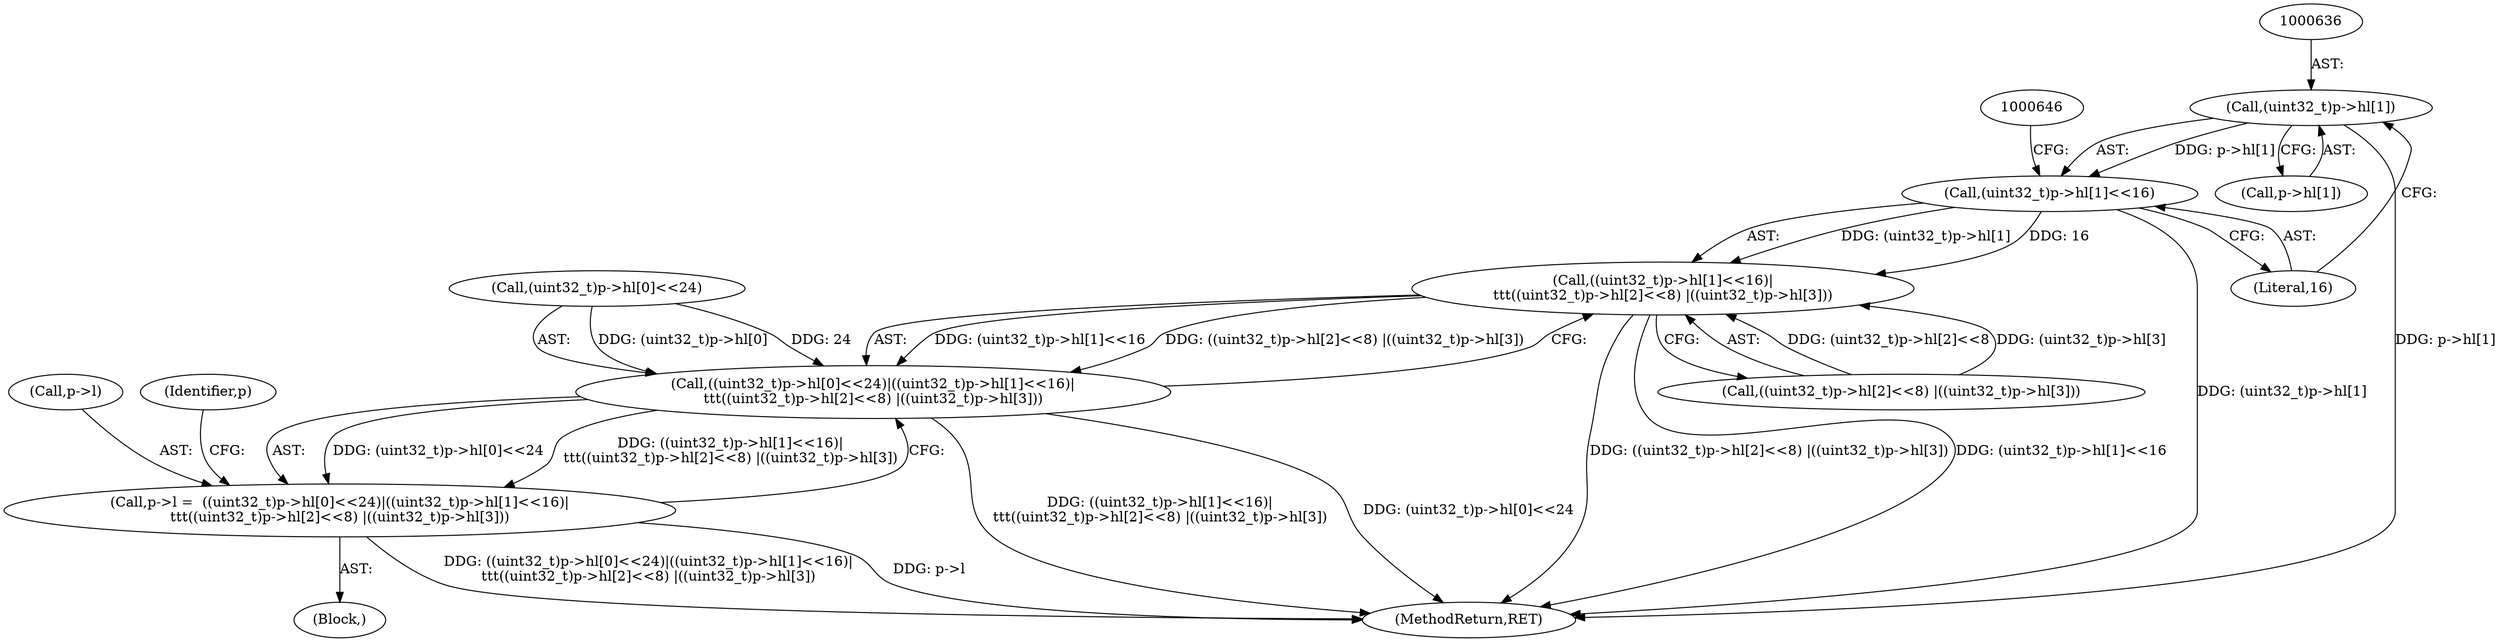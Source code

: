 digraph "0_file_59e63838913eee47f5c120a6c53d4565af638158@array" {
"1000635" [label="(Call,(uint32_t)p->hl[1])"];
"1000634" [label="(Call,(uint32_t)p->hl[1]<<16)"];
"1000633" [label="(Call,((uint32_t)p->hl[1]<<16)|\n\t\t\t((uint32_t)p->hl[2]<<8) |((uint32_t)p->hl[3]))"];
"1000623" [label="(Call,((uint32_t)p->hl[0]<<24)|((uint32_t)p->hl[1]<<16)|\n\t\t\t((uint32_t)p->hl[2]<<8) |((uint32_t)p->hl[3]))"];
"1000619" [label="(Call,p->l =  ((uint32_t)p->hl[0]<<24)|((uint32_t)p->hl[1]<<16)|\n\t\t\t((uint32_t)p->hl[2]<<8) |((uint32_t)p->hl[3]))"];
"1000637" [label="(Call,p->hl[1])"];
"1000909" [label="(MethodReturn,RET)"];
"1000619" [label="(Call,p->l =  ((uint32_t)p->hl[0]<<24)|((uint32_t)p->hl[1]<<16)|\n\t\t\t((uint32_t)p->hl[2]<<8) |((uint32_t)p->hl[3]))"];
"1000624" [label="(Call,(uint32_t)p->hl[0]<<24)"];
"1000620" [label="(Call,p->l)"];
"1000661" [label="(Identifier,p)"];
"1000635" [label="(Call,(uint32_t)p->hl[1])"];
"1000642" [label="(Literal,16)"];
"1000124" [label="(Block,)"];
"1000643" [label="(Call,((uint32_t)p->hl[2]<<8) |((uint32_t)p->hl[3]))"];
"1000623" [label="(Call,((uint32_t)p->hl[0]<<24)|((uint32_t)p->hl[1]<<16)|\n\t\t\t((uint32_t)p->hl[2]<<8) |((uint32_t)p->hl[3]))"];
"1000633" [label="(Call,((uint32_t)p->hl[1]<<16)|\n\t\t\t((uint32_t)p->hl[2]<<8) |((uint32_t)p->hl[3]))"];
"1000634" [label="(Call,(uint32_t)p->hl[1]<<16)"];
"1000635" -> "1000634"  [label="AST: "];
"1000635" -> "1000637"  [label="CFG: "];
"1000636" -> "1000635"  [label="AST: "];
"1000637" -> "1000635"  [label="AST: "];
"1000642" -> "1000635"  [label="CFG: "];
"1000635" -> "1000909"  [label="DDG: p->hl[1]"];
"1000635" -> "1000634"  [label="DDG: p->hl[1]"];
"1000634" -> "1000633"  [label="AST: "];
"1000634" -> "1000642"  [label="CFG: "];
"1000642" -> "1000634"  [label="AST: "];
"1000646" -> "1000634"  [label="CFG: "];
"1000634" -> "1000909"  [label="DDG: (uint32_t)p->hl[1]"];
"1000634" -> "1000633"  [label="DDG: (uint32_t)p->hl[1]"];
"1000634" -> "1000633"  [label="DDG: 16"];
"1000633" -> "1000623"  [label="AST: "];
"1000633" -> "1000643"  [label="CFG: "];
"1000643" -> "1000633"  [label="AST: "];
"1000623" -> "1000633"  [label="CFG: "];
"1000633" -> "1000909"  [label="DDG: ((uint32_t)p->hl[2]<<8) |((uint32_t)p->hl[3])"];
"1000633" -> "1000909"  [label="DDG: (uint32_t)p->hl[1]<<16"];
"1000633" -> "1000623"  [label="DDG: (uint32_t)p->hl[1]<<16"];
"1000633" -> "1000623"  [label="DDG: ((uint32_t)p->hl[2]<<8) |((uint32_t)p->hl[3])"];
"1000643" -> "1000633"  [label="DDG: (uint32_t)p->hl[2]<<8"];
"1000643" -> "1000633"  [label="DDG: (uint32_t)p->hl[3]"];
"1000623" -> "1000619"  [label="AST: "];
"1000624" -> "1000623"  [label="AST: "];
"1000619" -> "1000623"  [label="CFG: "];
"1000623" -> "1000909"  [label="DDG: ((uint32_t)p->hl[1]<<16)|\n\t\t\t((uint32_t)p->hl[2]<<8) |((uint32_t)p->hl[3])"];
"1000623" -> "1000909"  [label="DDG: (uint32_t)p->hl[0]<<24"];
"1000623" -> "1000619"  [label="DDG: (uint32_t)p->hl[0]<<24"];
"1000623" -> "1000619"  [label="DDG: ((uint32_t)p->hl[1]<<16)|\n\t\t\t((uint32_t)p->hl[2]<<8) |((uint32_t)p->hl[3])"];
"1000624" -> "1000623"  [label="DDG: (uint32_t)p->hl[0]"];
"1000624" -> "1000623"  [label="DDG: 24"];
"1000619" -> "1000124"  [label="AST: "];
"1000620" -> "1000619"  [label="AST: "];
"1000661" -> "1000619"  [label="CFG: "];
"1000619" -> "1000909"  [label="DDG: ((uint32_t)p->hl[0]<<24)|((uint32_t)p->hl[1]<<16)|\n\t\t\t((uint32_t)p->hl[2]<<8) |((uint32_t)p->hl[3])"];
"1000619" -> "1000909"  [label="DDG: p->l"];
}
